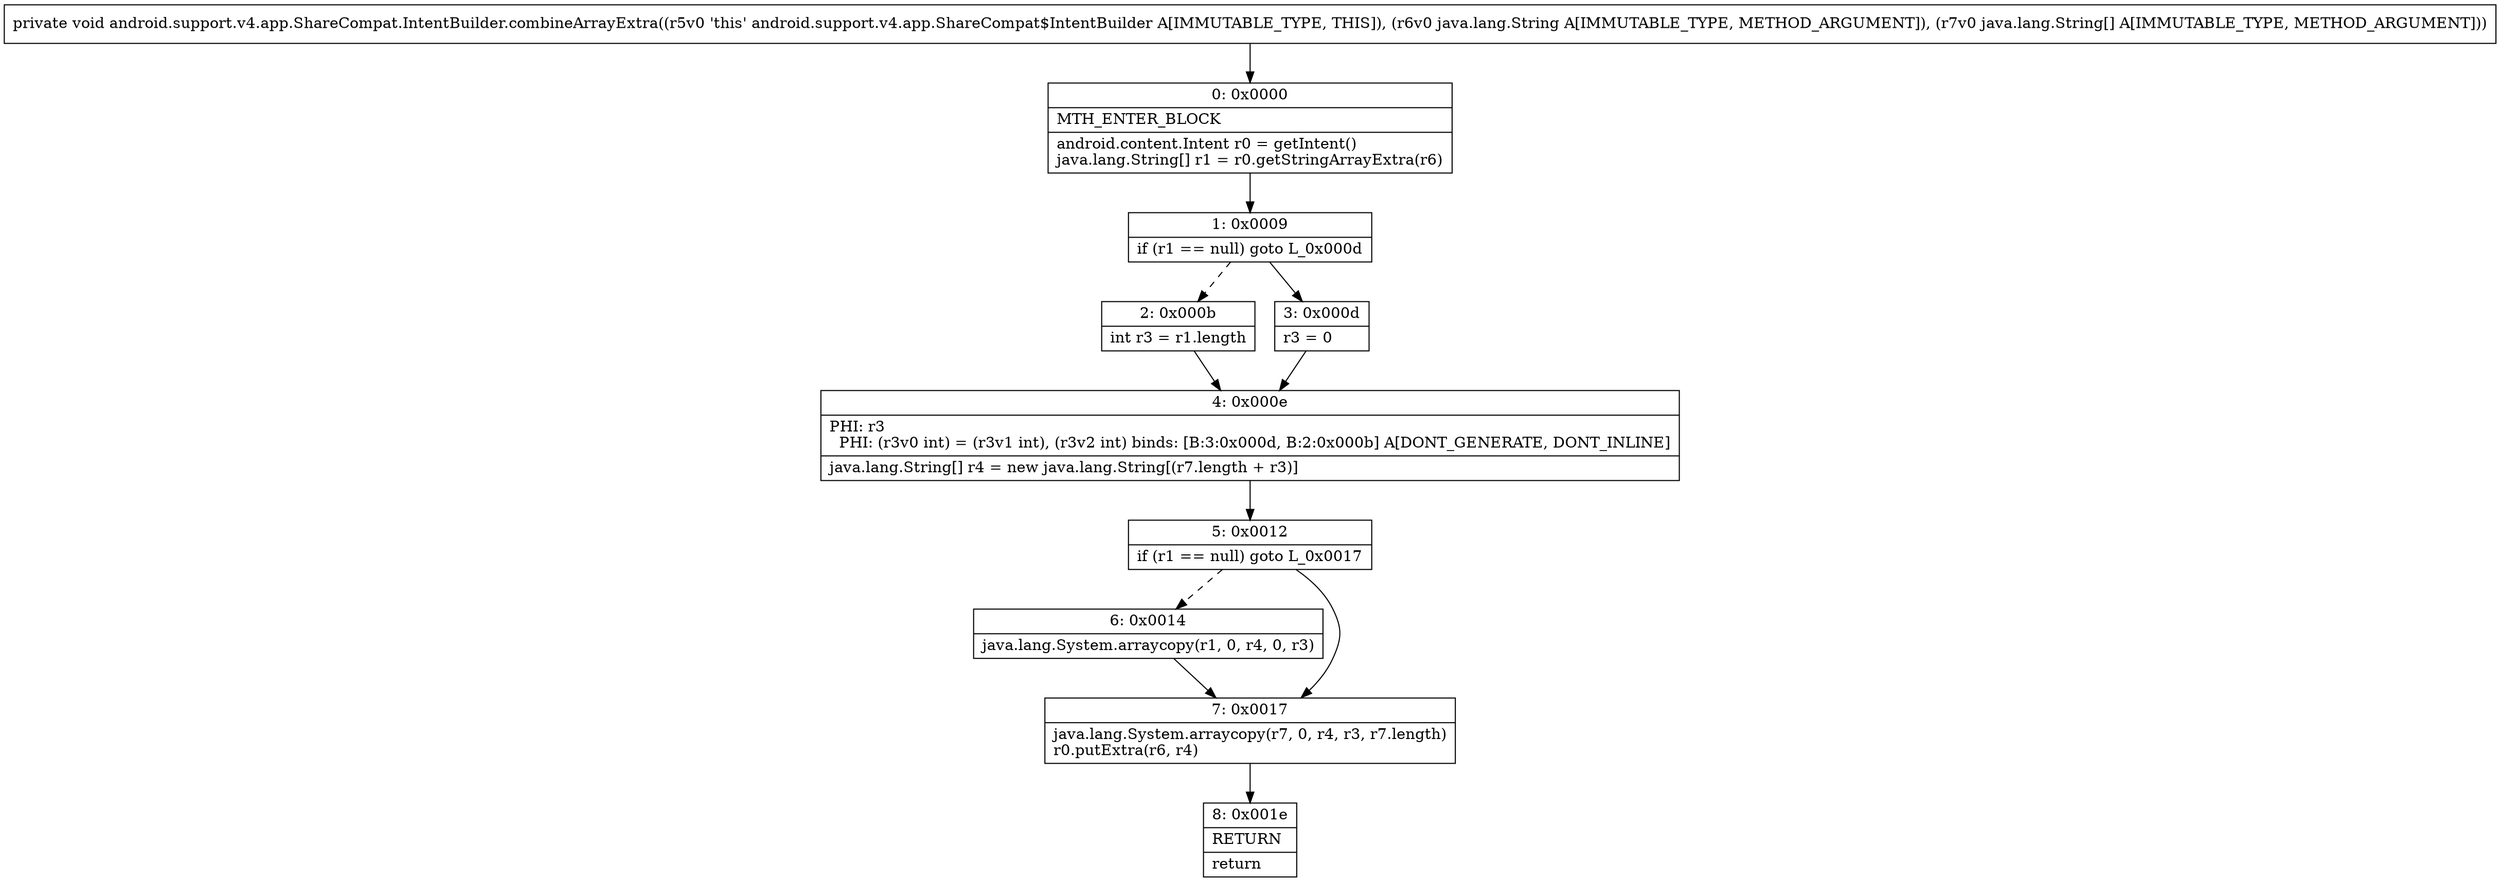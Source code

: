 digraph "CFG forandroid.support.v4.app.ShareCompat.IntentBuilder.combineArrayExtra(Ljava\/lang\/String;[Ljava\/lang\/String;)V" {
Node_0 [shape=record,label="{0\:\ 0x0000|MTH_ENTER_BLOCK\l|android.content.Intent r0 = getIntent()\ljava.lang.String[] r1 = r0.getStringArrayExtra(r6)\l}"];
Node_1 [shape=record,label="{1\:\ 0x0009|if (r1 == null) goto L_0x000d\l}"];
Node_2 [shape=record,label="{2\:\ 0x000b|int r3 = r1.length\l}"];
Node_3 [shape=record,label="{3\:\ 0x000d|r3 = 0\l}"];
Node_4 [shape=record,label="{4\:\ 0x000e|PHI: r3 \l  PHI: (r3v0 int) = (r3v1 int), (r3v2 int) binds: [B:3:0x000d, B:2:0x000b] A[DONT_GENERATE, DONT_INLINE]\l|java.lang.String[] r4 = new java.lang.String[(r7.length + r3)]\l}"];
Node_5 [shape=record,label="{5\:\ 0x0012|if (r1 == null) goto L_0x0017\l}"];
Node_6 [shape=record,label="{6\:\ 0x0014|java.lang.System.arraycopy(r1, 0, r4, 0, r3)\l}"];
Node_7 [shape=record,label="{7\:\ 0x0017|java.lang.System.arraycopy(r7, 0, r4, r3, r7.length)\lr0.putExtra(r6, r4)\l}"];
Node_8 [shape=record,label="{8\:\ 0x001e|RETURN\l|return\l}"];
MethodNode[shape=record,label="{private void android.support.v4.app.ShareCompat.IntentBuilder.combineArrayExtra((r5v0 'this' android.support.v4.app.ShareCompat$IntentBuilder A[IMMUTABLE_TYPE, THIS]), (r6v0 java.lang.String A[IMMUTABLE_TYPE, METHOD_ARGUMENT]), (r7v0 java.lang.String[] A[IMMUTABLE_TYPE, METHOD_ARGUMENT])) }"];
MethodNode -> Node_0;
Node_0 -> Node_1;
Node_1 -> Node_2[style=dashed];
Node_1 -> Node_3;
Node_2 -> Node_4;
Node_3 -> Node_4;
Node_4 -> Node_5;
Node_5 -> Node_6[style=dashed];
Node_5 -> Node_7;
Node_6 -> Node_7;
Node_7 -> Node_8;
}

